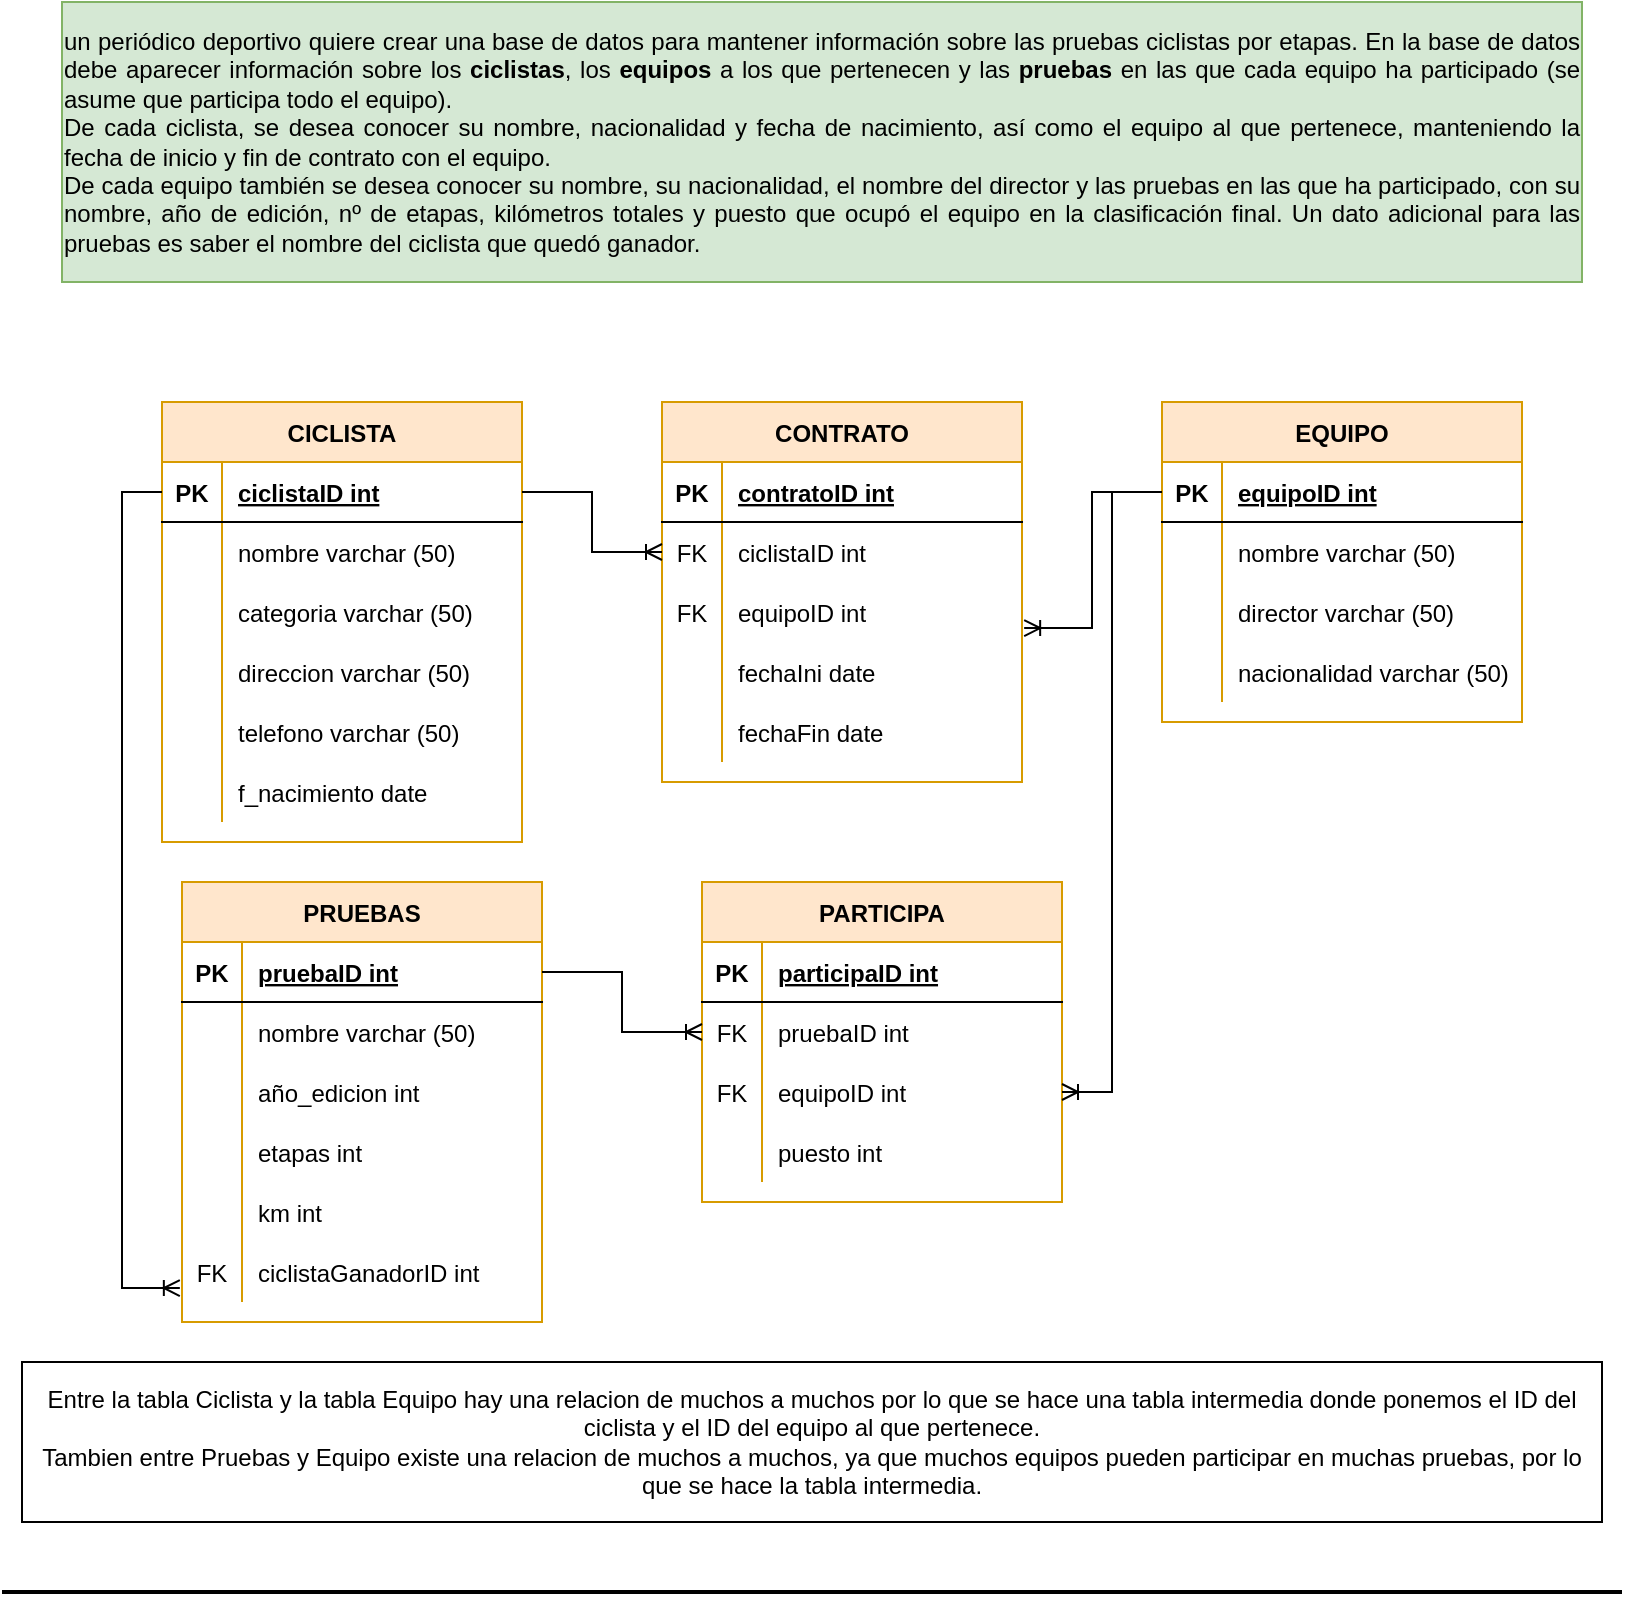 <mxfile version="15.4.3" type="google"><diagram id="-tgj7gj_0yAYyUsrUAff" name="Page-1"><mxGraphModel dx="1102" dy="460" grid="1" gridSize="10" guides="1" tooltips="1" connect="1" arrows="1" fold="1" page="1" pageScale="1" pageWidth="827" pageHeight="1169" math="0" shadow="0"><root><mxCell id="0"/><mxCell id="1" parent="0"/><mxCell id="eb-wOnuQIHbU2HNbbobf-1" value="&lt;div style=&quot;text-align: justify&quot;&gt;&lt;div&gt;un periódico deportivo quiere crear una base de datos para mantener información sobre las pruebas ciclistas por etapas. En la base de datos debe aparecer información sobre los &lt;b&gt;ciclistas&lt;/b&gt;, los &lt;b&gt;equipos &lt;/b&gt;a los que pertenecen y las &lt;b&gt;pruebas &lt;/b&gt;en las que cada equipo ha participado (se asume que participa todo el equipo).&lt;/div&gt;&lt;div&gt;De cada ciclista, se desea conocer su nombre, nacionalidad y fecha de nacimiento, así como el equipo al que pertenece, manteniendo la fecha de inicio y fin de contrato con el equipo.&lt;/div&gt;&lt;div&gt;De cada equipo también se desea conocer su nombre, su nacionalidad, el nombre del director y las pruebas en las que ha participado, con su nombre, año de edición, nº de etapas, kilómetros totales y puesto que ocupó el equipo en la clasificación final. Un dato adicional para las pruebas es saber el nombre del ciclista que quedó ganador.&lt;/div&gt;&lt;/div&gt;" style="rounded=0;whiteSpace=wrap;html=1;fillColor=#d5e8d4;strokeColor=#82b366;" parent="1" vertex="1"><mxGeometry x="40" y="20" width="760" height="140" as="geometry"/></mxCell><mxCell id="eb-wOnuQIHbU2HNbbobf-3" value="CICLISTA" style="shape=table;startSize=30;container=1;collapsible=1;childLayout=tableLayout;fixedRows=1;rowLines=0;fontStyle=1;align=center;resizeLast=1;fillColor=#ffe6cc;strokeColor=#d79b00;" parent="1" vertex="1"><mxGeometry x="90" y="220" width="180" height="220" as="geometry"/></mxCell><mxCell id="eb-wOnuQIHbU2HNbbobf-4" value="" style="shape=partialRectangle;collapsible=0;dropTarget=0;pointerEvents=0;fillColor=none;top=0;left=0;bottom=1;right=0;points=[[0,0.5],[1,0.5]];portConstraint=eastwest;" parent="eb-wOnuQIHbU2HNbbobf-3" vertex="1"><mxGeometry y="30" width="180" height="30" as="geometry"/></mxCell><mxCell id="eb-wOnuQIHbU2HNbbobf-5" value="PK" style="shape=partialRectangle;connectable=0;fillColor=none;top=0;left=0;bottom=0;right=0;fontStyle=1;overflow=hidden;" parent="eb-wOnuQIHbU2HNbbobf-4" vertex="1"><mxGeometry width="30" height="30" as="geometry"/></mxCell><mxCell id="eb-wOnuQIHbU2HNbbobf-6" value="ciclistaID int" style="shape=partialRectangle;connectable=0;fillColor=none;top=0;left=0;bottom=0;right=0;align=left;spacingLeft=6;fontStyle=5;overflow=hidden;" parent="eb-wOnuQIHbU2HNbbobf-4" vertex="1"><mxGeometry x="30" width="150" height="30" as="geometry"/></mxCell><mxCell id="eb-wOnuQIHbU2HNbbobf-7" value="" style="shape=partialRectangle;collapsible=0;dropTarget=0;pointerEvents=0;fillColor=none;top=0;left=0;bottom=0;right=0;points=[[0,0.5],[1,0.5]];portConstraint=eastwest;" parent="eb-wOnuQIHbU2HNbbobf-3" vertex="1"><mxGeometry y="60" width="180" height="30" as="geometry"/></mxCell><mxCell id="eb-wOnuQIHbU2HNbbobf-8" value="" style="shape=partialRectangle;connectable=0;fillColor=none;top=0;left=0;bottom=0;right=0;editable=1;overflow=hidden;" parent="eb-wOnuQIHbU2HNbbobf-7" vertex="1"><mxGeometry width="30" height="30" as="geometry"/></mxCell><mxCell id="eb-wOnuQIHbU2HNbbobf-9" value="nombre varchar (50)" style="shape=partialRectangle;connectable=0;fillColor=none;top=0;left=0;bottom=0;right=0;align=left;spacingLeft=6;overflow=hidden;" parent="eb-wOnuQIHbU2HNbbobf-7" vertex="1"><mxGeometry x="30" width="150" height="30" as="geometry"/></mxCell><mxCell id="eb-wOnuQIHbU2HNbbobf-10" value="" style="shape=partialRectangle;collapsible=0;dropTarget=0;pointerEvents=0;fillColor=none;top=0;left=0;bottom=0;right=0;points=[[0,0.5],[1,0.5]];portConstraint=eastwest;" parent="eb-wOnuQIHbU2HNbbobf-3" vertex="1"><mxGeometry y="90" width="180" height="30" as="geometry"/></mxCell><mxCell id="eb-wOnuQIHbU2HNbbobf-11" value="" style="shape=partialRectangle;connectable=0;fillColor=none;top=0;left=0;bottom=0;right=0;editable=1;overflow=hidden;" parent="eb-wOnuQIHbU2HNbbobf-10" vertex="1"><mxGeometry width="30" height="30" as="geometry"/></mxCell><mxCell id="eb-wOnuQIHbU2HNbbobf-12" value="categoria varchar (50)" style="shape=partialRectangle;connectable=0;fillColor=none;top=0;left=0;bottom=0;right=0;align=left;spacingLeft=6;overflow=hidden;" parent="eb-wOnuQIHbU2HNbbobf-10" vertex="1"><mxGeometry x="30" width="150" height="30" as="geometry"/></mxCell><mxCell id="eb-wOnuQIHbU2HNbbobf-13" value="" style="shape=partialRectangle;collapsible=0;dropTarget=0;pointerEvents=0;fillColor=none;top=0;left=0;bottom=0;right=0;points=[[0,0.5],[1,0.5]];portConstraint=eastwest;" parent="eb-wOnuQIHbU2HNbbobf-3" vertex="1"><mxGeometry y="120" width="180" height="30" as="geometry"/></mxCell><mxCell id="eb-wOnuQIHbU2HNbbobf-14" value="" style="shape=partialRectangle;connectable=0;fillColor=none;top=0;left=0;bottom=0;right=0;editable=1;overflow=hidden;" parent="eb-wOnuQIHbU2HNbbobf-13" vertex="1"><mxGeometry width="30" height="30" as="geometry"/></mxCell><mxCell id="eb-wOnuQIHbU2HNbbobf-15" value="direccion varchar (50)" style="shape=partialRectangle;connectable=0;fillColor=none;top=0;left=0;bottom=0;right=0;align=left;spacingLeft=6;overflow=hidden;" parent="eb-wOnuQIHbU2HNbbobf-13" vertex="1"><mxGeometry x="30" width="150" height="30" as="geometry"/></mxCell><mxCell id="eb-wOnuQIHbU2HNbbobf-16" value="" style="shape=partialRectangle;collapsible=0;dropTarget=0;pointerEvents=0;fillColor=none;top=0;left=0;bottom=0;right=0;points=[[0,0.5],[1,0.5]];portConstraint=eastwest;" parent="eb-wOnuQIHbU2HNbbobf-3" vertex="1"><mxGeometry y="150" width="180" height="30" as="geometry"/></mxCell><mxCell id="eb-wOnuQIHbU2HNbbobf-17" value="" style="shape=partialRectangle;connectable=0;fillColor=none;top=0;left=0;bottom=0;right=0;editable=1;overflow=hidden;" parent="eb-wOnuQIHbU2HNbbobf-16" vertex="1"><mxGeometry width="30" height="30" as="geometry"/></mxCell><mxCell id="eb-wOnuQIHbU2HNbbobf-18" value="telefono varchar (50)" style="shape=partialRectangle;connectable=0;fillColor=none;top=0;left=0;bottom=0;right=0;align=left;spacingLeft=6;overflow=hidden;" parent="eb-wOnuQIHbU2HNbbobf-16" vertex="1"><mxGeometry x="30" width="150" height="30" as="geometry"/></mxCell><mxCell id="eb-wOnuQIHbU2HNbbobf-77" value="" style="shape=partialRectangle;collapsible=0;dropTarget=0;pointerEvents=0;fillColor=none;top=0;left=0;bottom=0;right=0;points=[[0,0.5],[1,0.5]];portConstraint=eastwest;" parent="eb-wOnuQIHbU2HNbbobf-3" vertex="1"><mxGeometry y="180" width="180" height="30" as="geometry"/></mxCell><mxCell id="eb-wOnuQIHbU2HNbbobf-78" value="" style="shape=partialRectangle;connectable=0;fillColor=none;top=0;left=0;bottom=0;right=0;editable=1;overflow=hidden;" parent="eb-wOnuQIHbU2HNbbobf-77" vertex="1"><mxGeometry width="30" height="30" as="geometry"/></mxCell><mxCell id="eb-wOnuQIHbU2HNbbobf-79" value="f_nacimiento date" style="shape=partialRectangle;connectable=0;fillColor=none;top=0;left=0;bottom=0;right=0;align=left;spacingLeft=6;overflow=hidden;" parent="eb-wOnuQIHbU2HNbbobf-77" vertex="1"><mxGeometry x="30" width="150" height="30" as="geometry"/></mxCell><mxCell id="eb-wOnuQIHbU2HNbbobf-32" value="EQUIPO" style="shape=table;startSize=30;container=1;collapsible=1;childLayout=tableLayout;fixedRows=1;rowLines=0;fontStyle=1;align=center;resizeLast=1;fillColor=#ffe6cc;strokeColor=#d79b00;" parent="1" vertex="1"><mxGeometry x="590" y="220" width="180" height="160" as="geometry"/></mxCell><mxCell id="eb-wOnuQIHbU2HNbbobf-33" value="" style="shape=partialRectangle;collapsible=0;dropTarget=0;pointerEvents=0;fillColor=none;top=0;left=0;bottom=1;right=0;points=[[0,0.5],[1,0.5]];portConstraint=eastwest;" parent="eb-wOnuQIHbU2HNbbobf-32" vertex="1"><mxGeometry y="30" width="180" height="30" as="geometry"/></mxCell><mxCell id="eb-wOnuQIHbU2HNbbobf-34" value="PK" style="shape=partialRectangle;connectable=0;fillColor=none;top=0;left=0;bottom=0;right=0;fontStyle=1;overflow=hidden;" parent="eb-wOnuQIHbU2HNbbobf-33" vertex="1"><mxGeometry width="30" height="30" as="geometry"/></mxCell><mxCell id="eb-wOnuQIHbU2HNbbobf-35" value="equipoID int" style="shape=partialRectangle;connectable=0;fillColor=none;top=0;left=0;bottom=0;right=0;align=left;spacingLeft=6;fontStyle=5;overflow=hidden;" parent="eb-wOnuQIHbU2HNbbobf-33" vertex="1"><mxGeometry x="30" width="150" height="30" as="geometry"/></mxCell><mxCell id="eb-wOnuQIHbU2HNbbobf-36" value="" style="shape=partialRectangle;collapsible=0;dropTarget=0;pointerEvents=0;fillColor=none;top=0;left=0;bottom=0;right=0;points=[[0,0.5],[1,0.5]];portConstraint=eastwest;" parent="eb-wOnuQIHbU2HNbbobf-32" vertex="1"><mxGeometry y="60" width="180" height="30" as="geometry"/></mxCell><mxCell id="eb-wOnuQIHbU2HNbbobf-37" value="" style="shape=partialRectangle;connectable=0;fillColor=none;top=0;left=0;bottom=0;right=0;editable=1;overflow=hidden;" parent="eb-wOnuQIHbU2HNbbobf-36" vertex="1"><mxGeometry width="30" height="30" as="geometry"/></mxCell><mxCell id="eb-wOnuQIHbU2HNbbobf-38" value="nombre varchar (50)" style="shape=partialRectangle;connectable=0;fillColor=none;top=0;left=0;bottom=0;right=0;align=left;spacingLeft=6;overflow=hidden;" parent="eb-wOnuQIHbU2HNbbobf-36" vertex="1"><mxGeometry x="30" width="150" height="30" as="geometry"/></mxCell><mxCell id="eb-wOnuQIHbU2HNbbobf-113" value="" style="shape=partialRectangle;collapsible=0;dropTarget=0;pointerEvents=0;fillColor=none;top=0;left=0;bottom=0;right=0;points=[[0,0.5],[1,0.5]];portConstraint=eastwest;" parent="eb-wOnuQIHbU2HNbbobf-32" vertex="1"><mxGeometry y="90" width="180" height="30" as="geometry"/></mxCell><mxCell id="eb-wOnuQIHbU2HNbbobf-114" value="" style="shape=partialRectangle;connectable=0;fillColor=none;top=0;left=0;bottom=0;right=0;editable=1;overflow=hidden;" parent="eb-wOnuQIHbU2HNbbobf-113" vertex="1"><mxGeometry width="30" height="30" as="geometry"/></mxCell><mxCell id="eb-wOnuQIHbU2HNbbobf-115" value="director varchar (50)" style="shape=partialRectangle;connectable=0;fillColor=none;top=0;left=0;bottom=0;right=0;align=left;spacingLeft=6;overflow=hidden;" parent="eb-wOnuQIHbU2HNbbobf-113" vertex="1"><mxGeometry x="30" width="150" height="30" as="geometry"/></mxCell><mxCell id="eb-wOnuQIHbU2HNbbobf-116" value="" style="shape=partialRectangle;collapsible=0;dropTarget=0;pointerEvents=0;fillColor=none;top=0;left=0;bottom=0;right=0;points=[[0,0.5],[1,0.5]];portConstraint=eastwest;" parent="eb-wOnuQIHbU2HNbbobf-32" vertex="1"><mxGeometry y="120" width="180" height="30" as="geometry"/></mxCell><mxCell id="eb-wOnuQIHbU2HNbbobf-117" value="" style="shape=partialRectangle;connectable=0;fillColor=none;top=0;left=0;bottom=0;right=0;editable=1;overflow=hidden;" parent="eb-wOnuQIHbU2HNbbobf-116" vertex="1"><mxGeometry width="30" height="30" as="geometry"/></mxCell><mxCell id="eb-wOnuQIHbU2HNbbobf-118" value="nacionalidad varchar (50)" style="shape=partialRectangle;connectable=0;fillColor=none;top=0;left=0;bottom=0;right=0;align=left;spacingLeft=6;overflow=hidden;" parent="eb-wOnuQIHbU2HNbbobf-116" vertex="1"><mxGeometry x="30" width="150" height="30" as="geometry"/></mxCell><mxCell id="eb-wOnuQIHbU2HNbbobf-45" value="CONTRATO" style="shape=table;startSize=30;container=1;collapsible=1;childLayout=tableLayout;fixedRows=1;rowLines=0;fontStyle=1;align=center;resizeLast=1;fillColor=#ffe6cc;strokeColor=#d79b00;" parent="1" vertex="1"><mxGeometry x="340" y="220" width="180" height="190" as="geometry"/></mxCell><mxCell id="eb-wOnuQIHbU2HNbbobf-46" value="" style="shape=partialRectangle;collapsible=0;dropTarget=0;pointerEvents=0;fillColor=none;top=0;left=0;bottom=1;right=0;points=[[0,0.5],[1,0.5]];portConstraint=eastwest;" parent="eb-wOnuQIHbU2HNbbobf-45" vertex="1"><mxGeometry y="30" width="180" height="30" as="geometry"/></mxCell><mxCell id="eb-wOnuQIHbU2HNbbobf-47" value="PK" style="shape=partialRectangle;connectable=0;fillColor=none;top=0;left=0;bottom=0;right=0;fontStyle=1;overflow=hidden;" parent="eb-wOnuQIHbU2HNbbobf-46" vertex="1"><mxGeometry width="30" height="30" as="geometry"/></mxCell><mxCell id="eb-wOnuQIHbU2HNbbobf-48" value="contratoID int" style="shape=partialRectangle;connectable=0;fillColor=none;top=0;left=0;bottom=0;right=0;align=left;spacingLeft=6;fontStyle=5;overflow=hidden;" parent="eb-wOnuQIHbU2HNbbobf-46" vertex="1"><mxGeometry x="30" width="150" height="30" as="geometry"/></mxCell><mxCell id="eb-wOnuQIHbU2HNbbobf-49" value="" style="shape=partialRectangle;collapsible=0;dropTarget=0;pointerEvents=0;fillColor=none;top=0;left=0;bottom=0;right=0;points=[[0,0.5],[1,0.5]];portConstraint=eastwest;" parent="eb-wOnuQIHbU2HNbbobf-45" vertex="1"><mxGeometry y="60" width="180" height="30" as="geometry"/></mxCell><mxCell id="eb-wOnuQIHbU2HNbbobf-50" value="FK" style="shape=partialRectangle;connectable=0;fillColor=none;top=0;left=0;bottom=0;right=0;editable=1;overflow=hidden;" parent="eb-wOnuQIHbU2HNbbobf-49" vertex="1"><mxGeometry width="30" height="30" as="geometry"/></mxCell><mxCell id="eb-wOnuQIHbU2HNbbobf-51" value="ciclistaID int" style="shape=partialRectangle;connectable=0;fillColor=none;top=0;left=0;bottom=0;right=0;align=left;spacingLeft=6;overflow=hidden;" parent="eb-wOnuQIHbU2HNbbobf-49" vertex="1"><mxGeometry x="30" width="150" height="30" as="geometry"/></mxCell><mxCell id="eb-wOnuQIHbU2HNbbobf-52" value="" style="shape=partialRectangle;collapsible=0;dropTarget=0;pointerEvents=0;fillColor=none;top=0;left=0;bottom=0;right=0;points=[[0,0.5],[1,0.5]];portConstraint=eastwest;" parent="eb-wOnuQIHbU2HNbbobf-45" vertex="1"><mxGeometry y="90" width="180" height="30" as="geometry"/></mxCell><mxCell id="eb-wOnuQIHbU2HNbbobf-53" value="FK" style="shape=partialRectangle;connectable=0;fillColor=none;top=0;left=0;bottom=0;right=0;editable=1;overflow=hidden;" parent="eb-wOnuQIHbU2HNbbobf-52" vertex="1"><mxGeometry width="30" height="30" as="geometry"/></mxCell><mxCell id="eb-wOnuQIHbU2HNbbobf-54" value="equipoID int" style="shape=partialRectangle;connectable=0;fillColor=none;top=0;left=0;bottom=0;right=0;align=left;spacingLeft=6;overflow=hidden;" parent="eb-wOnuQIHbU2HNbbobf-52" vertex="1"><mxGeometry x="30" width="150" height="30" as="geometry"/></mxCell><mxCell id="eb-wOnuQIHbU2HNbbobf-90" value="" style="shape=partialRectangle;collapsible=0;dropTarget=0;pointerEvents=0;fillColor=none;top=0;left=0;bottom=0;right=0;points=[[0,0.5],[1,0.5]];portConstraint=eastwest;" parent="eb-wOnuQIHbU2HNbbobf-45" vertex="1"><mxGeometry y="120" width="180" height="30" as="geometry"/></mxCell><mxCell id="eb-wOnuQIHbU2HNbbobf-91" value="" style="shape=partialRectangle;connectable=0;fillColor=none;top=0;left=0;bottom=0;right=0;editable=1;overflow=hidden;" parent="eb-wOnuQIHbU2HNbbobf-90" vertex="1"><mxGeometry width="30" height="30" as="geometry"/></mxCell><mxCell id="eb-wOnuQIHbU2HNbbobf-92" value="fechaIni date" style="shape=partialRectangle;connectable=0;fillColor=none;top=0;left=0;bottom=0;right=0;align=left;spacingLeft=6;overflow=hidden;" parent="eb-wOnuQIHbU2HNbbobf-90" vertex="1"><mxGeometry x="30" width="150" height="30" as="geometry"/></mxCell><mxCell id="eb-wOnuQIHbU2HNbbobf-93" value="" style="shape=partialRectangle;collapsible=0;dropTarget=0;pointerEvents=0;fillColor=none;top=0;left=0;bottom=0;right=0;points=[[0,0.5],[1,0.5]];portConstraint=eastwest;" parent="eb-wOnuQIHbU2HNbbobf-45" vertex="1"><mxGeometry y="150" width="180" height="30" as="geometry"/></mxCell><mxCell id="eb-wOnuQIHbU2HNbbobf-94" value="" style="shape=partialRectangle;connectable=0;fillColor=none;top=0;left=0;bottom=0;right=0;editable=1;overflow=hidden;" parent="eb-wOnuQIHbU2HNbbobf-93" vertex="1"><mxGeometry width="30" height="30" as="geometry"/></mxCell><mxCell id="eb-wOnuQIHbU2HNbbobf-95" value="fechaFin date" style="shape=partialRectangle;connectable=0;fillColor=none;top=0;left=0;bottom=0;right=0;align=left;spacingLeft=6;overflow=hidden;" parent="eb-wOnuQIHbU2HNbbobf-93" vertex="1"><mxGeometry x="30" width="150" height="30" as="geometry"/></mxCell><mxCell id="eb-wOnuQIHbU2HNbbobf-58" style="edgeStyle=orthogonalEdgeStyle;rounded=0;orthogonalLoop=1;jettySize=auto;html=1;exitX=0;exitY=0.5;exitDx=0;exitDy=0;entryX=1.006;entryY=0.767;entryDx=0;entryDy=0;entryPerimeter=0;endArrow=ERoneToMany;endFill=0;" parent="1" source="eb-wOnuQIHbU2HNbbobf-33" target="eb-wOnuQIHbU2HNbbobf-52" edge="1"><mxGeometry relative="1" as="geometry"/></mxCell><mxCell id="eb-wOnuQIHbU2HNbbobf-59" style="edgeStyle=orthogonalEdgeStyle;rounded=0;orthogonalLoop=1;jettySize=auto;html=1;exitX=1;exitY=0.5;exitDx=0;exitDy=0;entryX=0;entryY=0.5;entryDx=0;entryDy=0;endArrow=ERoneToMany;endFill=0;" parent="1" source="eb-wOnuQIHbU2HNbbobf-4" target="eb-wOnuQIHbU2HNbbobf-49" edge="1"><mxGeometry relative="1" as="geometry"/></mxCell><mxCell id="eb-wOnuQIHbU2HNbbobf-64" value="PRUEBAS" style="shape=table;startSize=30;container=1;collapsible=1;childLayout=tableLayout;fixedRows=1;rowLines=0;fontStyle=1;align=center;resizeLast=1;fillColor=#ffe6cc;strokeColor=#d79b00;" parent="1" vertex="1"><mxGeometry x="100" y="460" width="180" height="220" as="geometry"/></mxCell><mxCell id="eb-wOnuQIHbU2HNbbobf-65" value="" style="shape=partialRectangle;collapsible=0;dropTarget=0;pointerEvents=0;fillColor=none;top=0;left=0;bottom=1;right=0;points=[[0,0.5],[1,0.5]];portConstraint=eastwest;" parent="eb-wOnuQIHbU2HNbbobf-64" vertex="1"><mxGeometry y="30" width="180" height="30" as="geometry"/></mxCell><mxCell id="eb-wOnuQIHbU2HNbbobf-66" value="PK" style="shape=partialRectangle;connectable=0;fillColor=none;top=0;left=0;bottom=0;right=0;fontStyle=1;overflow=hidden;" parent="eb-wOnuQIHbU2HNbbobf-65" vertex="1"><mxGeometry width="30" height="30" as="geometry"/></mxCell><mxCell id="eb-wOnuQIHbU2HNbbobf-67" value="pruebaID int" style="shape=partialRectangle;connectable=0;fillColor=none;top=0;left=0;bottom=0;right=0;align=left;spacingLeft=6;fontStyle=5;overflow=hidden;" parent="eb-wOnuQIHbU2HNbbobf-65" vertex="1"><mxGeometry x="30" width="150" height="30" as="geometry"/></mxCell><mxCell id="eb-wOnuQIHbU2HNbbobf-68" value="" style="shape=partialRectangle;collapsible=0;dropTarget=0;pointerEvents=0;fillColor=none;top=0;left=0;bottom=0;right=0;points=[[0,0.5],[1,0.5]];portConstraint=eastwest;" parent="eb-wOnuQIHbU2HNbbobf-64" vertex="1"><mxGeometry y="60" width="180" height="30" as="geometry"/></mxCell><mxCell id="eb-wOnuQIHbU2HNbbobf-69" value="" style="shape=partialRectangle;connectable=0;fillColor=none;top=0;left=0;bottom=0;right=0;editable=1;overflow=hidden;" parent="eb-wOnuQIHbU2HNbbobf-68" vertex="1"><mxGeometry width="30" height="30" as="geometry"/></mxCell><mxCell id="eb-wOnuQIHbU2HNbbobf-70" value="nombre varchar (50)" style="shape=partialRectangle;connectable=0;fillColor=none;top=0;left=0;bottom=0;right=0;align=left;spacingLeft=6;overflow=hidden;" parent="eb-wOnuQIHbU2HNbbobf-68" vertex="1"><mxGeometry x="30" width="150" height="30" as="geometry"/></mxCell><mxCell id="eb-wOnuQIHbU2HNbbobf-71" value="" style="shape=partialRectangle;collapsible=0;dropTarget=0;pointerEvents=0;fillColor=none;top=0;left=0;bottom=0;right=0;points=[[0,0.5],[1,0.5]];portConstraint=eastwest;" parent="eb-wOnuQIHbU2HNbbobf-64" vertex="1"><mxGeometry y="90" width="180" height="30" as="geometry"/></mxCell><mxCell id="eb-wOnuQIHbU2HNbbobf-72" value="" style="shape=partialRectangle;connectable=0;fillColor=none;top=0;left=0;bottom=0;right=0;editable=1;overflow=hidden;" parent="eb-wOnuQIHbU2HNbbobf-71" vertex="1"><mxGeometry width="30" height="30" as="geometry"/></mxCell><mxCell id="eb-wOnuQIHbU2HNbbobf-73" value="año_edicion int" style="shape=partialRectangle;connectable=0;fillColor=none;top=0;left=0;bottom=0;right=0;align=left;spacingLeft=6;overflow=hidden;" parent="eb-wOnuQIHbU2HNbbobf-71" vertex="1"><mxGeometry x="30" width="150" height="30" as="geometry"/></mxCell><mxCell id="eb-wOnuQIHbU2HNbbobf-74" value="" style="shape=partialRectangle;collapsible=0;dropTarget=0;pointerEvents=0;fillColor=none;top=0;left=0;bottom=0;right=0;points=[[0,0.5],[1,0.5]];portConstraint=eastwest;" parent="eb-wOnuQIHbU2HNbbobf-64" vertex="1"><mxGeometry y="120" width="180" height="30" as="geometry"/></mxCell><mxCell id="eb-wOnuQIHbU2HNbbobf-75" value="" style="shape=partialRectangle;connectable=0;fillColor=none;top=0;left=0;bottom=0;right=0;editable=1;overflow=hidden;" parent="eb-wOnuQIHbU2HNbbobf-74" vertex="1"><mxGeometry width="30" height="30" as="geometry"/></mxCell><mxCell id="eb-wOnuQIHbU2HNbbobf-76" value="etapas int" style="shape=partialRectangle;connectable=0;fillColor=none;top=0;left=0;bottom=0;right=0;align=left;spacingLeft=6;overflow=hidden;" parent="eb-wOnuQIHbU2HNbbobf-74" vertex="1"><mxGeometry x="30" width="150" height="30" as="geometry"/></mxCell><mxCell id="eb-wOnuQIHbU2HNbbobf-81" value="" style="shape=partialRectangle;collapsible=0;dropTarget=0;pointerEvents=0;fillColor=none;top=0;left=0;bottom=0;right=0;points=[[0,0.5],[1,0.5]];portConstraint=eastwest;" parent="eb-wOnuQIHbU2HNbbobf-64" vertex="1"><mxGeometry y="150" width="180" height="30" as="geometry"/></mxCell><mxCell id="eb-wOnuQIHbU2HNbbobf-82" value="" style="shape=partialRectangle;connectable=0;fillColor=none;top=0;left=0;bottom=0;right=0;editable=1;overflow=hidden;" parent="eb-wOnuQIHbU2HNbbobf-81" vertex="1"><mxGeometry width="30" height="30" as="geometry"/></mxCell><mxCell id="eb-wOnuQIHbU2HNbbobf-83" value="km int" style="shape=partialRectangle;connectable=0;fillColor=none;top=0;left=0;bottom=0;right=0;align=left;spacingLeft=6;overflow=hidden;" parent="eb-wOnuQIHbU2HNbbobf-81" vertex="1"><mxGeometry x="30" width="150" height="30" as="geometry"/></mxCell><mxCell id="eb-wOnuQIHbU2HNbbobf-84" value="" style="shape=partialRectangle;collapsible=0;dropTarget=0;pointerEvents=0;fillColor=none;top=0;left=0;bottom=0;right=0;points=[[0,0.5],[1,0.5]];portConstraint=eastwest;" parent="eb-wOnuQIHbU2HNbbobf-64" vertex="1"><mxGeometry y="180" width="180" height="30" as="geometry"/></mxCell><mxCell id="eb-wOnuQIHbU2HNbbobf-85" value="FK" style="shape=partialRectangle;connectable=0;fillColor=none;top=0;left=0;bottom=0;right=0;editable=1;overflow=hidden;" parent="eb-wOnuQIHbU2HNbbobf-84" vertex="1"><mxGeometry width="30" height="30" as="geometry"/></mxCell><mxCell id="eb-wOnuQIHbU2HNbbobf-86" value="ciclistaGanadorID int" style="shape=partialRectangle;connectable=0;fillColor=none;top=0;left=0;bottom=0;right=0;align=left;spacingLeft=6;overflow=hidden;" parent="eb-wOnuQIHbU2HNbbobf-84" vertex="1"><mxGeometry x="30" width="150" height="30" as="geometry"/></mxCell><mxCell id="eb-wOnuQIHbU2HNbbobf-100" value="PARTICIPA" style="shape=table;startSize=30;container=1;collapsible=1;childLayout=tableLayout;fixedRows=1;rowLines=0;fontStyle=1;align=center;resizeLast=1;fillColor=#ffe6cc;strokeColor=#d79b00;" parent="1" vertex="1"><mxGeometry x="360" y="460" width="180" height="160" as="geometry"/></mxCell><mxCell id="eb-wOnuQIHbU2HNbbobf-101" value="" style="shape=partialRectangle;collapsible=0;dropTarget=0;pointerEvents=0;fillColor=none;top=0;left=0;bottom=1;right=0;points=[[0,0.5],[1,0.5]];portConstraint=eastwest;" parent="eb-wOnuQIHbU2HNbbobf-100" vertex="1"><mxGeometry y="30" width="180" height="30" as="geometry"/></mxCell><mxCell id="eb-wOnuQIHbU2HNbbobf-102" value="PK" style="shape=partialRectangle;connectable=0;fillColor=none;top=0;left=0;bottom=0;right=0;fontStyle=1;overflow=hidden;" parent="eb-wOnuQIHbU2HNbbobf-101" vertex="1"><mxGeometry width="30" height="30" as="geometry"/></mxCell><mxCell id="eb-wOnuQIHbU2HNbbobf-103" value="participaID int" style="shape=partialRectangle;connectable=0;fillColor=none;top=0;left=0;bottom=0;right=0;align=left;spacingLeft=6;fontStyle=5;overflow=hidden;" parent="eb-wOnuQIHbU2HNbbobf-101" vertex="1"><mxGeometry x="30" width="150" height="30" as="geometry"/></mxCell><mxCell id="eb-wOnuQIHbU2HNbbobf-104" value="" style="shape=partialRectangle;collapsible=0;dropTarget=0;pointerEvents=0;fillColor=none;top=0;left=0;bottom=0;right=0;points=[[0,0.5],[1,0.5]];portConstraint=eastwest;" parent="eb-wOnuQIHbU2HNbbobf-100" vertex="1"><mxGeometry y="60" width="180" height="30" as="geometry"/></mxCell><mxCell id="eb-wOnuQIHbU2HNbbobf-105" value="FK" style="shape=partialRectangle;connectable=0;fillColor=none;top=0;left=0;bottom=0;right=0;editable=1;overflow=hidden;" parent="eb-wOnuQIHbU2HNbbobf-104" vertex="1"><mxGeometry width="30" height="30" as="geometry"/></mxCell><mxCell id="eb-wOnuQIHbU2HNbbobf-106" value="pruebaID int" style="shape=partialRectangle;connectable=0;fillColor=none;top=0;left=0;bottom=0;right=0;align=left;spacingLeft=6;overflow=hidden;" parent="eb-wOnuQIHbU2HNbbobf-104" vertex="1"><mxGeometry x="30" width="150" height="30" as="geometry"/></mxCell><mxCell id="eb-wOnuQIHbU2HNbbobf-107" value="" style="shape=partialRectangle;collapsible=0;dropTarget=0;pointerEvents=0;fillColor=none;top=0;left=0;bottom=0;right=0;points=[[0,0.5],[1,0.5]];portConstraint=eastwest;" parent="eb-wOnuQIHbU2HNbbobf-100" vertex="1"><mxGeometry y="90" width="180" height="30" as="geometry"/></mxCell><mxCell id="eb-wOnuQIHbU2HNbbobf-108" value="FK" style="shape=partialRectangle;connectable=0;fillColor=none;top=0;left=0;bottom=0;right=0;editable=1;overflow=hidden;" parent="eb-wOnuQIHbU2HNbbobf-107" vertex="1"><mxGeometry width="30" height="30" as="geometry"/></mxCell><mxCell id="eb-wOnuQIHbU2HNbbobf-109" value="equipoID int" style="shape=partialRectangle;connectable=0;fillColor=none;top=0;left=0;bottom=0;right=0;align=left;spacingLeft=6;overflow=hidden;" parent="eb-wOnuQIHbU2HNbbobf-107" vertex="1"><mxGeometry x="30" width="150" height="30" as="geometry"/></mxCell><mxCell id="eb-wOnuQIHbU2HNbbobf-110" value="" style="shape=partialRectangle;collapsible=0;dropTarget=0;pointerEvents=0;fillColor=none;top=0;left=0;bottom=0;right=0;points=[[0,0.5],[1,0.5]];portConstraint=eastwest;" parent="eb-wOnuQIHbU2HNbbobf-100" vertex="1"><mxGeometry y="120" width="180" height="30" as="geometry"/></mxCell><mxCell id="eb-wOnuQIHbU2HNbbobf-111" value="" style="shape=partialRectangle;connectable=0;fillColor=none;top=0;left=0;bottom=0;right=0;editable=1;overflow=hidden;" parent="eb-wOnuQIHbU2HNbbobf-110" vertex="1"><mxGeometry width="30" height="30" as="geometry"/></mxCell><mxCell id="eb-wOnuQIHbU2HNbbobf-112" value="puesto int" style="shape=partialRectangle;connectable=0;fillColor=none;top=0;left=0;bottom=0;right=0;align=left;spacingLeft=6;overflow=hidden;" parent="eb-wOnuQIHbU2HNbbobf-110" vertex="1"><mxGeometry x="30" width="150" height="30" as="geometry"/></mxCell><mxCell id="eb-wOnuQIHbU2HNbbobf-123" style="edgeStyle=orthogonalEdgeStyle;rounded=0;orthogonalLoop=1;jettySize=auto;html=1;exitX=0;exitY=0.5;exitDx=0;exitDy=0;entryX=1;entryY=0.5;entryDx=0;entryDy=0;endArrow=ERoneToMany;endFill=0;" parent="1" source="eb-wOnuQIHbU2HNbbobf-33" target="eb-wOnuQIHbU2HNbbobf-107" edge="1"><mxGeometry relative="1" as="geometry"/></mxCell><mxCell id="eb-wOnuQIHbU2HNbbobf-124" style="edgeStyle=orthogonalEdgeStyle;rounded=0;orthogonalLoop=1;jettySize=auto;html=1;exitX=1;exitY=0.5;exitDx=0;exitDy=0;entryX=0;entryY=0.5;entryDx=0;entryDy=0;endArrow=ERoneToMany;endFill=0;" parent="1" source="eb-wOnuQIHbU2HNbbobf-65" target="eb-wOnuQIHbU2HNbbobf-104" edge="1"><mxGeometry relative="1" as="geometry"/></mxCell><mxCell id="eb-wOnuQIHbU2HNbbobf-125" style="edgeStyle=orthogonalEdgeStyle;rounded=0;orthogonalLoop=1;jettySize=auto;html=1;exitX=0;exitY=0.5;exitDx=0;exitDy=0;entryX=-0.006;entryY=0.767;entryDx=0;entryDy=0;entryPerimeter=0;endArrow=ERoneToMany;endFill=0;" parent="1" source="eb-wOnuQIHbU2HNbbobf-4" target="eb-wOnuQIHbU2HNbbobf-84" edge="1"><mxGeometry relative="1" as="geometry"/></mxCell><mxCell id="FbAn1MpULzxwPy7U6xQ6-1" value="Entre la tabla Ciclista y la tabla Equipo hay una relacion de muchos a muchos por lo que se hace una tabla intermedia donde ponemos el ID del ciclista y el ID del equipo al que pertenece.&lt;br&gt;Tambien entre Pruebas y Equipo existe una relacion de muchos a muchos, ya que muchos equipos pueden participar en muchas pruebas, por lo que se hace la tabla intermedia." style="rounded=0;whiteSpace=wrap;html=1;" vertex="1" parent="1"><mxGeometry x="20" y="700" width="790" height="80" as="geometry"/></mxCell><mxCell id="FbAn1MpULzxwPy7U6xQ6-3" value="" style="line;strokeWidth=2;html=1;" vertex="1" parent="1"><mxGeometry x="10" y="810" width="810" height="10" as="geometry"/></mxCell></root></mxGraphModel></diagram></mxfile>